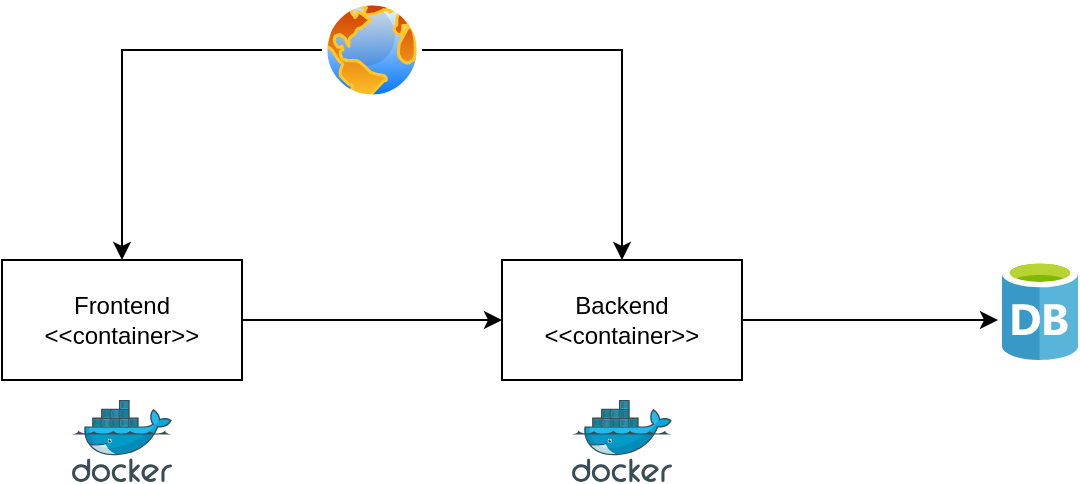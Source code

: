 <mxfile version="27.0.9">
  <diagram name="Seite-1" id="-l-3NIzK-LJ-EBgJtLPk">
    <mxGraphModel dx="1106" dy="724" grid="1" gridSize="10" guides="1" tooltips="1" connect="1" arrows="1" fold="1" page="1" pageScale="1" pageWidth="827" pageHeight="1169" math="0" shadow="0">
      <root>
        <mxCell id="0" />
        <mxCell id="1" parent="0" />
        <mxCell id="krYd5MHqY_rI3p7ThEgp-5" style="edgeStyle=orthogonalEdgeStyle;rounded=0;orthogonalLoop=1;jettySize=auto;html=1;entryX=0;entryY=0.5;entryDx=0;entryDy=0;" edge="1" parent="1" source="krYd5MHqY_rI3p7ThEgp-1" target="krYd5MHqY_rI3p7ThEgp-2">
          <mxGeometry relative="1" as="geometry" />
        </mxCell>
        <mxCell id="krYd5MHqY_rI3p7ThEgp-1" value="Frontend&lt;div&gt;&amp;lt;&amp;lt;container&amp;gt;&amp;gt;&lt;/div&gt;" style="rounded=0;whiteSpace=wrap;html=1;" vertex="1" parent="1">
          <mxGeometry x="140" y="200" width="120" height="60" as="geometry" />
        </mxCell>
        <mxCell id="krYd5MHqY_rI3p7ThEgp-2" value="Backend&lt;div&gt;&amp;lt;&amp;lt;container&amp;gt;&amp;gt;&lt;/div&gt;" style="rounded=0;whiteSpace=wrap;html=1;" vertex="1" parent="1">
          <mxGeometry x="390" y="200" width="120" height="60" as="geometry" />
        </mxCell>
        <mxCell id="krYd5MHqY_rI3p7ThEgp-3" value="" style="image;sketch=0;aspect=fixed;html=1;points=[];align=center;fontSize=12;image=img/lib/mscae/Database_General.svg;" vertex="1" parent="1">
          <mxGeometry x="640" y="200" width="38" height="50" as="geometry" />
        </mxCell>
        <mxCell id="krYd5MHqY_rI3p7ThEgp-4" style="edgeStyle=orthogonalEdgeStyle;rounded=0;orthogonalLoop=1;jettySize=auto;html=1;entryX=-0.053;entryY=0.6;entryDx=0;entryDy=0;entryPerimeter=0;" edge="1" parent="1" source="krYd5MHqY_rI3p7ThEgp-2" target="krYd5MHqY_rI3p7ThEgp-3">
          <mxGeometry relative="1" as="geometry" />
        </mxCell>
        <mxCell id="krYd5MHqY_rI3p7ThEgp-7" style="edgeStyle=orthogonalEdgeStyle;rounded=0;orthogonalLoop=1;jettySize=auto;html=1;" edge="1" parent="1" source="krYd5MHqY_rI3p7ThEgp-6" target="krYd5MHqY_rI3p7ThEgp-1">
          <mxGeometry relative="1" as="geometry" />
        </mxCell>
        <mxCell id="krYd5MHqY_rI3p7ThEgp-8" style="edgeStyle=orthogonalEdgeStyle;rounded=0;orthogonalLoop=1;jettySize=auto;html=1;" edge="1" parent="1" source="krYd5MHqY_rI3p7ThEgp-6" target="krYd5MHqY_rI3p7ThEgp-2">
          <mxGeometry relative="1" as="geometry" />
        </mxCell>
        <mxCell id="krYd5MHqY_rI3p7ThEgp-6" value="" style="image;aspect=fixed;perimeter=ellipsePerimeter;html=1;align=center;shadow=0;dashed=0;spacingTop=3;image=img/lib/active_directory/internet_globe.svg;" vertex="1" parent="1">
          <mxGeometry x="300" y="70" width="50" height="50" as="geometry" />
        </mxCell>
        <mxCell id="krYd5MHqY_rI3p7ThEgp-9" value="" style="image;sketch=0;aspect=fixed;html=1;points=[];align=center;fontSize=12;image=img/lib/mscae/Docker.svg;" vertex="1" parent="1">
          <mxGeometry x="425" y="270" width="50" height="41" as="geometry" />
        </mxCell>
        <mxCell id="krYd5MHqY_rI3p7ThEgp-10" value="" style="image;sketch=0;aspect=fixed;html=1;points=[];align=center;fontSize=12;image=img/lib/mscae/Docker.svg;" vertex="1" parent="1">
          <mxGeometry x="175" y="270" width="50" height="41" as="geometry" />
        </mxCell>
      </root>
    </mxGraphModel>
  </diagram>
</mxfile>
